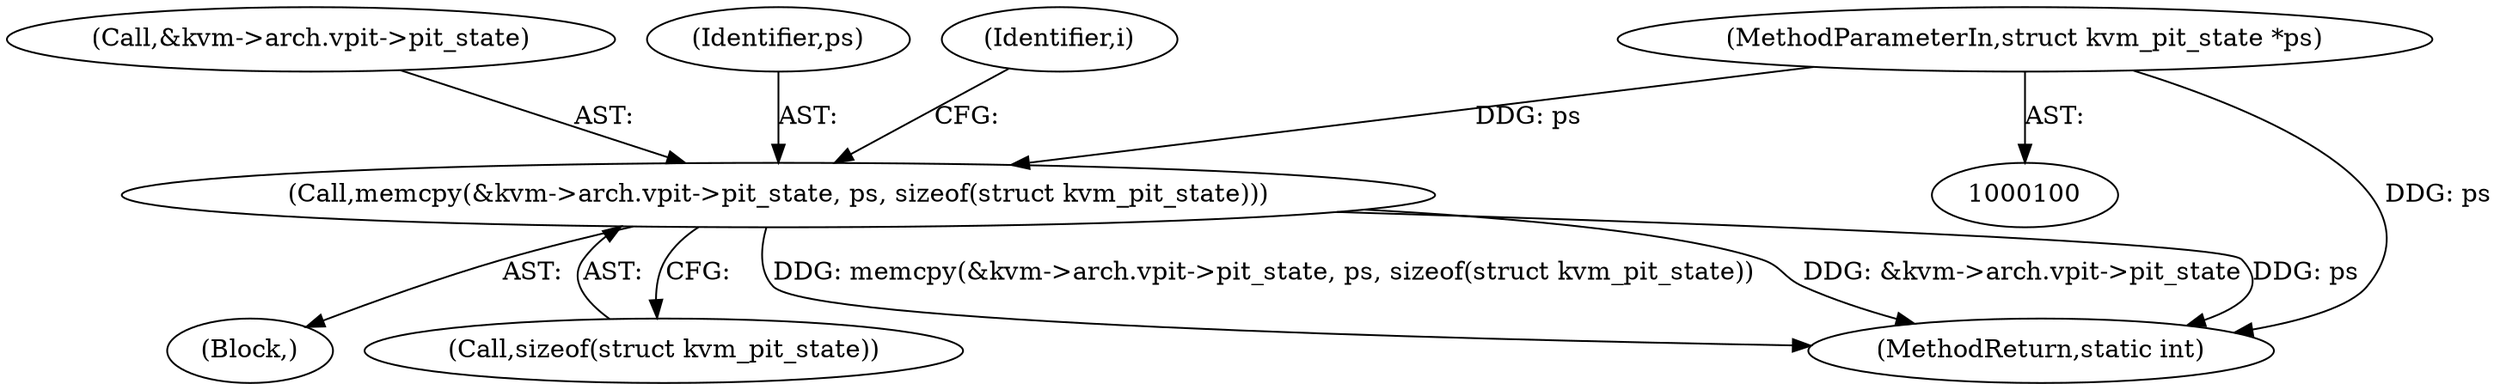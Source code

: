 digraph "0_linux_0185604c2d82c560dab2f2933a18f797e74ab5a8@API" {
"1000116" [label="(Call,memcpy(&kvm->arch.vpit->pit_state, ps, sizeof(struct kvm_pit_state)))"];
"1000102" [label="(MethodParameterIn,struct kvm_pit_state *ps)"];
"1000126" [label="(Call,sizeof(struct kvm_pit_state))"];
"1000117" [label="(Call,&kvm->arch.vpit->pit_state)"];
"1000125" [label="(Identifier,ps)"];
"1000103" [label="(Block,)"];
"1000161" [label="(MethodReturn,static int)"];
"1000102" [label="(MethodParameterIn,struct kvm_pit_state *ps)"];
"1000116" [label="(Call,memcpy(&kvm->arch.vpit->pit_state, ps, sizeof(struct kvm_pit_state)))"];
"1000130" [label="(Identifier,i)"];
"1000116" -> "1000103"  [label="AST: "];
"1000116" -> "1000126"  [label="CFG: "];
"1000117" -> "1000116"  [label="AST: "];
"1000125" -> "1000116"  [label="AST: "];
"1000126" -> "1000116"  [label="AST: "];
"1000130" -> "1000116"  [label="CFG: "];
"1000116" -> "1000161"  [label="DDG: &kvm->arch.vpit->pit_state"];
"1000116" -> "1000161"  [label="DDG: ps"];
"1000116" -> "1000161"  [label="DDG: memcpy(&kvm->arch.vpit->pit_state, ps, sizeof(struct kvm_pit_state))"];
"1000102" -> "1000116"  [label="DDG: ps"];
"1000102" -> "1000100"  [label="AST: "];
"1000102" -> "1000161"  [label="DDG: ps"];
}
